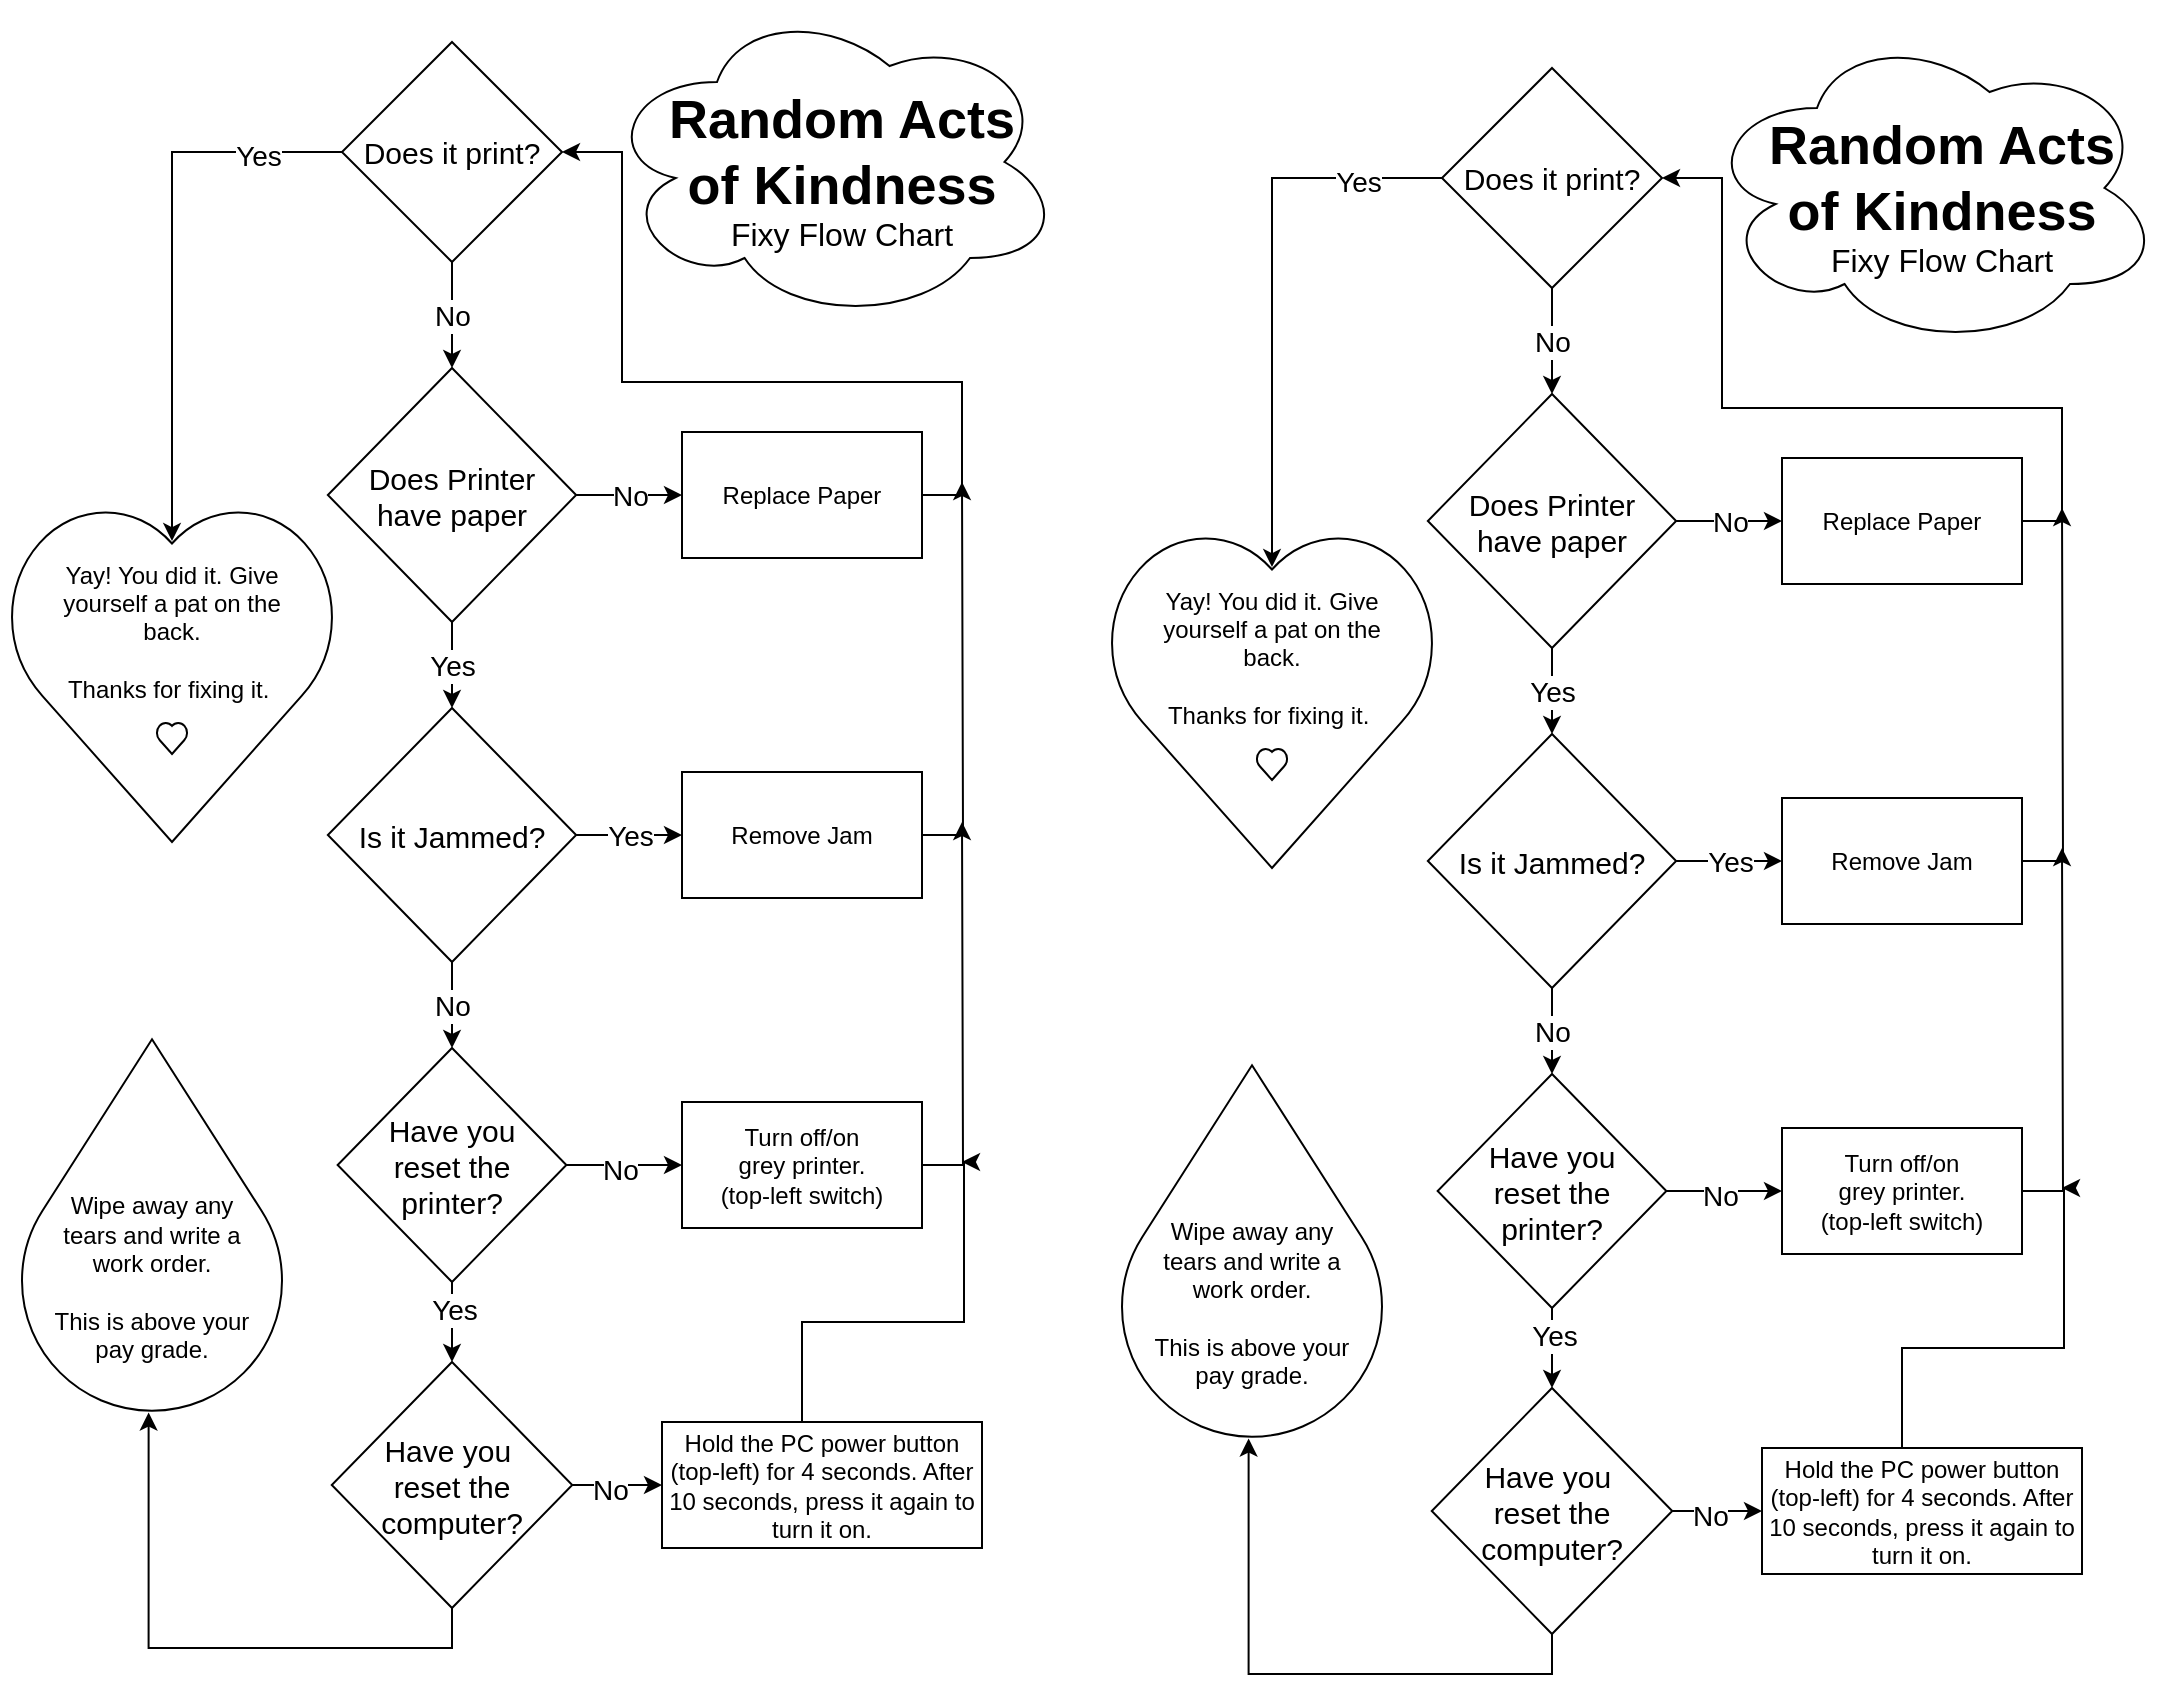 <mxfile version="24.7.16">
  <diagram name="Page-1" id="sM5FA1E4Bid5D8IGym12">
    <mxGraphModel dx="1687" dy="922" grid="1" gridSize="10" guides="1" tooltips="1" connect="1" arrows="1" fold="1" page="1" pageScale="1" pageWidth="1100" pageHeight="850" math="0" shadow="0">
      <root>
        <mxCell id="0" />
        <mxCell id="1" parent="0" />
        <mxCell id="dRSFrFRMlhcJpAc4bKi4-112" value="" style="group" vertex="1" connectable="0" parent="1">
          <mxGeometry x="10" width="530" height="803" as="geometry" />
        </mxCell>
        <mxCell id="dRSFrFRMlhcJpAc4bKi4-71" value="" style="ellipse;shape=cloud;whiteSpace=wrap;html=1;" vertex="1" parent="dRSFrFRMlhcJpAc4bKi4-112">
          <mxGeometry x="300" width="230" height="160" as="geometry" />
        </mxCell>
        <mxCell id="dRSFrFRMlhcJpAc4bKi4-1" value="&lt;font style=&quot;font-size: 15px;&quot;&gt;Does Printer&lt;/font&gt;&lt;div style=&quot;font-size: 15px;&quot;&gt;&lt;font style=&quot;font-size: 15px;&quot;&gt;have paper&lt;/font&gt;&lt;/div&gt;" style="rhombus;whiteSpace=wrap;html=1;" vertex="1" parent="dRSFrFRMlhcJpAc4bKi4-112">
          <mxGeometry x="162.93" y="183" width="124.14" height="127" as="geometry" />
        </mxCell>
        <mxCell id="dRSFrFRMlhcJpAc4bKi4-5" value="" style="verticalLabelPosition=bottom;verticalAlign=top;html=1;shape=mxgraph.basic.heart" vertex="1" parent="dRSFrFRMlhcJpAc4bKi4-112">
          <mxGeometry y="250" width="170" height="170" as="geometry" />
        </mxCell>
        <mxCell id="dRSFrFRMlhcJpAc4bKi4-6" value="=" style="endArrow=classic;html=1;rounded=0;exitX=1;exitY=0.5;exitDx=0;exitDy=0;entryX=0;entryY=0.5;entryDx=0;entryDy=0;" edge="1" parent="dRSFrFRMlhcJpAc4bKi4-112" source="dRSFrFRMlhcJpAc4bKi4-1" target="dRSFrFRMlhcJpAc4bKi4-8">
          <mxGeometry relative="1" as="geometry">
            <mxPoint x="350" y="230" as="sourcePoint" />
            <mxPoint x="360" y="245" as="targetPoint" />
          </mxGeometry>
        </mxCell>
        <mxCell id="dRSFrFRMlhcJpAc4bKi4-7" value="No" style="edgeLabel;resizable=0;html=1;;align=center;verticalAlign=middle;fontSize=14;" connectable="0" vertex="1" parent="dRSFrFRMlhcJpAc4bKi4-6">
          <mxGeometry relative="1" as="geometry" />
        </mxCell>
        <mxCell id="dRSFrFRMlhcJpAc4bKi4-41" style="edgeStyle=orthogonalEdgeStyle;rounded=0;orthogonalLoop=1;jettySize=auto;html=1;exitX=1;exitY=0.5;exitDx=0;exitDy=0;entryX=1;entryY=0.5;entryDx=0;entryDy=0;" edge="1" parent="dRSFrFRMlhcJpAc4bKi4-112" source="dRSFrFRMlhcJpAc4bKi4-8" target="dRSFrFRMlhcJpAc4bKi4-13">
          <mxGeometry relative="1" as="geometry">
            <Array as="points">
              <mxPoint x="480" y="247" />
              <mxPoint x="480" y="190" />
              <mxPoint x="310" y="190" />
              <mxPoint x="310" y="75" />
            </Array>
          </mxGeometry>
        </mxCell>
        <mxCell id="dRSFrFRMlhcJpAc4bKi4-8" value="Replace Paper" style="rounded=0;whiteSpace=wrap;html=1;" vertex="1" parent="dRSFrFRMlhcJpAc4bKi4-112">
          <mxGeometry x="340" y="215" width="120" height="63" as="geometry" />
        </mxCell>
        <mxCell id="dRSFrFRMlhcJpAc4bKi4-11" value="=" style="endArrow=classic;html=1;rounded=0;exitX=0.5;exitY=1;exitDx=0;exitDy=0;entryX=0.5;entryY=0;entryDx=0;entryDy=0;" edge="1" parent="dRSFrFRMlhcJpAc4bKi4-112" source="dRSFrFRMlhcJpAc4bKi4-1" target="dRSFrFRMlhcJpAc4bKi4-14">
          <mxGeometry relative="1" as="geometry">
            <mxPoint x="225" y="310" as="sourcePoint" />
            <mxPoint x="225" y="370" as="targetPoint" />
          </mxGeometry>
        </mxCell>
        <mxCell id="dRSFrFRMlhcJpAc4bKi4-12" value="Yes" style="edgeLabel;resizable=0;html=1;;align=center;verticalAlign=middle;fontSize=14;" connectable="0" vertex="1" parent="dRSFrFRMlhcJpAc4bKi4-11">
          <mxGeometry relative="1" as="geometry" />
        </mxCell>
        <mxCell id="dRSFrFRMlhcJpAc4bKi4-13" value="&lt;span style=&quot;font-size: 15px;&quot;&gt;Does it print?&lt;/span&gt;" style="rhombus;whiteSpace=wrap;html=1;" vertex="1" parent="dRSFrFRMlhcJpAc4bKi4-112">
          <mxGeometry x="170" y="20" width="110" height="110" as="geometry" />
        </mxCell>
        <mxCell id="dRSFrFRMlhcJpAc4bKi4-14" value="&lt;span style=&quot;font-size: 15px;&quot;&gt;Is it Jammed?&lt;/span&gt;" style="rhombus;whiteSpace=wrap;html=1;" vertex="1" parent="dRSFrFRMlhcJpAc4bKi4-112">
          <mxGeometry x="162.93" y="353" width="124.14" height="127" as="geometry" />
        </mxCell>
        <mxCell id="dRSFrFRMlhcJpAc4bKi4-43" style="edgeStyle=orthogonalEdgeStyle;rounded=0;orthogonalLoop=1;jettySize=auto;html=1;exitX=1;exitY=0.5;exitDx=0;exitDy=0;" edge="1" parent="dRSFrFRMlhcJpAc4bKi4-112" source="dRSFrFRMlhcJpAc4bKi4-15">
          <mxGeometry relative="1" as="geometry">
            <mxPoint x="480" y="240" as="targetPoint" />
          </mxGeometry>
        </mxCell>
        <mxCell id="dRSFrFRMlhcJpAc4bKi4-15" value="Remove Jam" style="rounded=0;whiteSpace=wrap;html=1;" vertex="1" parent="dRSFrFRMlhcJpAc4bKi4-112">
          <mxGeometry x="340" y="385" width="120" height="63" as="geometry" />
        </mxCell>
        <mxCell id="dRSFrFRMlhcJpAc4bKi4-16" value="=" style="endArrow=classic;html=1;rounded=0;exitX=1;exitY=0.5;exitDx=0;exitDy=0;entryX=0;entryY=0.5;entryDx=0;entryDy=0;" edge="1" parent="dRSFrFRMlhcJpAc4bKi4-112" source="dRSFrFRMlhcJpAc4bKi4-14" target="dRSFrFRMlhcJpAc4bKi4-15">
          <mxGeometry relative="1" as="geometry">
            <mxPoint x="290" y="380" as="sourcePoint" />
            <mxPoint x="350" y="380" as="targetPoint" />
          </mxGeometry>
        </mxCell>
        <mxCell id="dRSFrFRMlhcJpAc4bKi4-17" value="Yes" style="edgeLabel;resizable=0;html=1;;align=center;verticalAlign=middle;fontSize=14;" connectable="0" vertex="1" parent="dRSFrFRMlhcJpAc4bKi4-16">
          <mxGeometry relative="1" as="geometry" />
        </mxCell>
        <mxCell id="dRSFrFRMlhcJpAc4bKi4-18" value="=" style="endArrow=classic;html=1;rounded=0;exitX=0.5;exitY=1;exitDx=0;exitDy=0;entryX=0.5;entryY=0;entryDx=0;entryDy=0;" edge="1" parent="dRSFrFRMlhcJpAc4bKi4-112" source="dRSFrFRMlhcJpAc4bKi4-14" target="dRSFrFRMlhcJpAc4bKi4-49">
          <mxGeometry relative="1" as="geometry">
            <mxPoint x="224.66" y="525" as="sourcePoint" />
            <mxPoint x="225" y="570" as="targetPoint" />
          </mxGeometry>
        </mxCell>
        <mxCell id="dRSFrFRMlhcJpAc4bKi4-19" value="No" style="edgeLabel;resizable=0;html=1;;align=center;verticalAlign=middle;fontSize=14;" connectable="0" vertex="1" parent="dRSFrFRMlhcJpAc4bKi4-18">
          <mxGeometry relative="1" as="geometry" />
        </mxCell>
        <mxCell id="dRSFrFRMlhcJpAc4bKi4-44" style="edgeStyle=orthogonalEdgeStyle;rounded=0;orthogonalLoop=1;jettySize=auto;html=1;exitX=1;exitY=0.5;exitDx=0;exitDy=0;" edge="1" parent="dRSFrFRMlhcJpAc4bKi4-112" source="dRSFrFRMlhcJpAc4bKi4-20">
          <mxGeometry relative="1" as="geometry">
            <mxPoint x="480" y="410" as="targetPoint" />
          </mxGeometry>
        </mxCell>
        <mxCell id="dRSFrFRMlhcJpAc4bKi4-20" value="Turn off/on&lt;div&gt;grey&amp;nbsp;&lt;span style=&quot;background-color: initial;&quot;&gt;printer.&lt;/span&gt;&lt;div&gt;(top-left switch)&lt;/div&gt;&lt;/div&gt;" style="rounded=0;whiteSpace=wrap;html=1;" vertex="1" parent="dRSFrFRMlhcJpAc4bKi4-112">
          <mxGeometry x="340" y="550" width="120" height="63" as="geometry" />
        </mxCell>
        <mxCell id="dRSFrFRMlhcJpAc4bKi4-21" value="=" style="endArrow=classic;html=1;rounded=0;exitX=0.5;exitY=1;exitDx=0;exitDy=0;entryX=0.5;entryY=0;entryDx=0;entryDy=0;" edge="1" parent="dRSFrFRMlhcJpAc4bKi4-112" source="dRSFrFRMlhcJpAc4bKi4-13" target="dRSFrFRMlhcJpAc4bKi4-1">
          <mxGeometry relative="1" as="geometry">
            <mxPoint x="270" y="130" as="sourcePoint" />
            <mxPoint x="270" y="178" as="targetPoint" />
          </mxGeometry>
        </mxCell>
        <mxCell id="dRSFrFRMlhcJpAc4bKi4-22" value="No" style="edgeLabel;resizable=0;html=1;;align=center;verticalAlign=middle;fontSize=14;" connectable="0" vertex="1" parent="dRSFrFRMlhcJpAc4bKi4-21">
          <mxGeometry relative="1" as="geometry" />
        </mxCell>
        <mxCell id="dRSFrFRMlhcJpAc4bKi4-50" style="edgeStyle=orthogonalEdgeStyle;rounded=0;orthogonalLoop=1;jettySize=auto;html=1;exitX=1;exitY=0.5;exitDx=0;exitDy=0;entryX=0;entryY=0.5;entryDx=0;entryDy=0;" edge="1" parent="dRSFrFRMlhcJpAc4bKi4-112" source="dRSFrFRMlhcJpAc4bKi4-49" target="dRSFrFRMlhcJpAc4bKi4-20">
          <mxGeometry relative="1" as="geometry" />
        </mxCell>
        <mxCell id="dRSFrFRMlhcJpAc4bKi4-51" value="&lt;font style=&quot;font-size: 14px;&quot;&gt;No&lt;/font&gt;" style="edgeLabel;html=1;align=center;verticalAlign=middle;resizable=0;points=[];" vertex="1" connectable="0" parent="dRSFrFRMlhcJpAc4bKi4-50">
          <mxGeometry x="-0.07" y="-2" relative="1" as="geometry">
            <mxPoint as="offset" />
          </mxGeometry>
        </mxCell>
        <mxCell id="dRSFrFRMlhcJpAc4bKi4-57" style="edgeStyle=orthogonalEdgeStyle;rounded=0;orthogonalLoop=1;jettySize=auto;html=1;exitX=0.5;exitY=1;exitDx=0;exitDy=0;entryX=0.5;entryY=0;entryDx=0;entryDy=0;" edge="1" parent="dRSFrFRMlhcJpAc4bKi4-112" source="dRSFrFRMlhcJpAc4bKi4-49" target="dRSFrFRMlhcJpAc4bKi4-52">
          <mxGeometry relative="1" as="geometry" />
        </mxCell>
        <mxCell id="dRSFrFRMlhcJpAc4bKi4-58" value="&lt;font style=&quot;font-size: 14px;&quot;&gt;Yes&lt;/font&gt;" style="edgeLabel;html=1;align=center;verticalAlign=middle;resizable=0;points=[];" vertex="1" connectable="0" parent="dRSFrFRMlhcJpAc4bKi4-57">
          <mxGeometry x="-0.308" y="1" relative="1" as="geometry">
            <mxPoint as="offset" />
          </mxGeometry>
        </mxCell>
        <mxCell id="dRSFrFRMlhcJpAc4bKi4-49" value="&lt;span style=&quot;font-size: 15px;&quot;&gt;Have you&lt;/span&gt;&lt;div&gt;&lt;span style=&quot;font-size: 15px;&quot;&gt;reset the&lt;/span&gt;&lt;/div&gt;&lt;div&gt;&lt;span style=&quot;font-size: 15px;&quot;&gt;printer?&lt;/span&gt;&lt;/div&gt;" style="rhombus;whiteSpace=wrap;html=1;" vertex="1" parent="dRSFrFRMlhcJpAc4bKi4-112">
          <mxGeometry x="167.82" y="523" width="114.37" height="117" as="geometry" />
        </mxCell>
        <mxCell id="dRSFrFRMlhcJpAc4bKi4-54" style="edgeStyle=orthogonalEdgeStyle;rounded=0;orthogonalLoop=1;jettySize=auto;html=1;exitX=1;exitY=0.5;exitDx=0;exitDy=0;entryX=0;entryY=0.5;entryDx=0;entryDy=0;" edge="1" parent="dRSFrFRMlhcJpAc4bKi4-112" source="dRSFrFRMlhcJpAc4bKi4-52" target="dRSFrFRMlhcJpAc4bKi4-53">
          <mxGeometry relative="1" as="geometry" />
        </mxCell>
        <mxCell id="dRSFrFRMlhcJpAc4bKi4-59" value="&lt;font style=&quot;font-size: 14px;&quot;&gt;No&lt;/font&gt;" style="edgeLabel;html=1;align=center;verticalAlign=middle;resizable=0;points=[];" vertex="1" connectable="0" parent="dRSFrFRMlhcJpAc4bKi4-54">
          <mxGeometry x="-0.149" y="-2" relative="1" as="geometry">
            <mxPoint as="offset" />
          </mxGeometry>
        </mxCell>
        <mxCell id="dRSFrFRMlhcJpAc4bKi4-52" value="&lt;span style=&quot;font-size: 15px;&quot;&gt;Have you&amp;nbsp;&lt;/span&gt;&lt;div&gt;&lt;span style=&quot;font-size: 15px;&quot;&gt;reset the&lt;/span&gt;&lt;/div&gt;&lt;div&gt;&lt;span style=&quot;font-size: 15px;&quot;&gt;computer?&lt;/span&gt;&lt;/div&gt;" style="rhombus;whiteSpace=wrap;html=1;" vertex="1" parent="dRSFrFRMlhcJpAc4bKi4-112">
          <mxGeometry x="164.88" y="680" width="120.24" height="123" as="geometry" />
        </mxCell>
        <mxCell id="dRSFrFRMlhcJpAc4bKi4-56" style="edgeStyle=orthogonalEdgeStyle;rounded=0;orthogonalLoop=1;jettySize=auto;html=1;exitX=0.5;exitY=0;exitDx=0;exitDy=0;" edge="1" parent="dRSFrFRMlhcJpAc4bKi4-112" source="dRSFrFRMlhcJpAc4bKi4-53">
          <mxGeometry relative="1" as="geometry">
            <mxPoint x="480" y="580" as="targetPoint" />
            <Array as="points">
              <mxPoint x="400" y="660" />
              <mxPoint x="481" y="660" />
              <mxPoint x="481" y="580" />
            </Array>
          </mxGeometry>
        </mxCell>
        <mxCell id="dRSFrFRMlhcJpAc4bKi4-53" value="Hold the PC power button (top-left) for 4 seconds. After 10 seconds, press it again to turn it on." style="rounded=0;whiteSpace=wrap;html=1;" vertex="1" parent="dRSFrFRMlhcJpAc4bKi4-112">
          <mxGeometry x="330" y="710" width="160" height="63" as="geometry" />
        </mxCell>
        <mxCell id="dRSFrFRMlhcJpAc4bKi4-60" value="" style="verticalLabelPosition=bottom;verticalAlign=top;html=1;shape=mxgraph.basic.drop" vertex="1" parent="dRSFrFRMlhcJpAc4bKi4-112">
          <mxGeometry x="10" y="518.65" width="130" height="185.71" as="geometry" />
        </mxCell>
        <mxCell id="dRSFrFRMlhcJpAc4bKi4-63" style="edgeStyle=orthogonalEdgeStyle;rounded=0;orthogonalLoop=1;jettySize=auto;html=1;exitX=0;exitY=0.5;exitDx=0;exitDy=0;entryX=0.5;entryY=0.115;entryDx=0;entryDy=0;entryPerimeter=0;" edge="1" parent="dRSFrFRMlhcJpAc4bKi4-112" source="dRSFrFRMlhcJpAc4bKi4-13" target="dRSFrFRMlhcJpAc4bKi4-5">
          <mxGeometry relative="1" as="geometry" />
        </mxCell>
        <mxCell id="dRSFrFRMlhcJpAc4bKi4-64" value="&lt;font style=&quot;font-size: 14px;&quot;&gt;Yes&lt;/font&gt;" style="edgeLabel;html=1;align=center;verticalAlign=middle;resizable=0;points=[];" vertex="1" connectable="0" parent="dRSFrFRMlhcJpAc4bKi4-63">
          <mxGeometry x="-0.7" y="2" relative="1" as="geometry">
            <mxPoint as="offset" />
          </mxGeometry>
        </mxCell>
        <mxCell id="dRSFrFRMlhcJpAc4bKi4-65" value="Wipe away any tears and write a work order.&lt;div&gt;&lt;br&gt;&lt;div&gt;This is above your pay grade.&lt;/div&gt;&lt;/div&gt;" style="text;html=1;align=center;verticalAlign=middle;whiteSpace=wrap;rounded=0;" vertex="1" parent="dRSFrFRMlhcJpAc4bKi4-112">
          <mxGeometry x="20" y="590" width="110" height="96" as="geometry" />
        </mxCell>
        <mxCell id="dRSFrFRMlhcJpAc4bKi4-66" value="Yay! You did it. Give yourself a pat on the back.&lt;div&gt;&lt;br&gt;&lt;/div&gt;&lt;div&gt;Thanks for fixing it.&amp;nbsp;&lt;/div&gt;" style="text;html=1;align=center;verticalAlign=middle;whiteSpace=wrap;rounded=0;" vertex="1" parent="dRSFrFRMlhcJpAc4bKi4-112">
          <mxGeometry x="20" y="282.5" width="130" height="65" as="geometry" />
        </mxCell>
        <mxCell id="dRSFrFRMlhcJpAc4bKi4-67" value="" style="verticalLabelPosition=bottom;verticalAlign=top;html=1;shape=mxgraph.basic.heart" vertex="1" parent="dRSFrFRMlhcJpAc4bKi4-112">
          <mxGeometry x="77" y="360" width="16" height="16" as="geometry" />
        </mxCell>
        <mxCell id="dRSFrFRMlhcJpAc4bKi4-68" style="edgeStyle=orthogonalEdgeStyle;rounded=0;orthogonalLoop=1;jettySize=auto;html=1;exitX=0.5;exitY=1;exitDx=0;exitDy=0;entryX=0.487;entryY=1.005;entryDx=0;entryDy=0;entryPerimeter=0;" edge="1" parent="dRSFrFRMlhcJpAc4bKi4-112" source="dRSFrFRMlhcJpAc4bKi4-52" target="dRSFrFRMlhcJpAc4bKi4-60">
          <mxGeometry relative="1" as="geometry" />
        </mxCell>
        <mxCell id="dRSFrFRMlhcJpAc4bKi4-69" value="&lt;font size=&quot;1&quot; style=&quot;&quot;&gt;&lt;b style=&quot;font-size: 27px;&quot;&gt;Random Acts&lt;/b&gt;&lt;/font&gt;&lt;div&gt;&lt;font size=&quot;1&quot; style=&quot;&quot;&gt;&lt;b style=&quot;font-size: 27px;&quot;&gt;of Kindness&lt;/b&gt;&lt;/font&gt;&lt;/div&gt;" style="text;html=1;align=center;verticalAlign=middle;whiteSpace=wrap;rounded=0;" vertex="1" parent="dRSFrFRMlhcJpAc4bKi4-112">
          <mxGeometry x="310" y="40" width="220" height="70" as="geometry" />
        </mxCell>
        <mxCell id="dRSFrFRMlhcJpAc4bKi4-70" value="&lt;font style=&quot;font-size: 16px;&quot;&gt;Fixy Flow Chart&lt;/font&gt;" style="text;html=1;align=center;verticalAlign=middle;whiteSpace=wrap;rounded=0;" vertex="1" parent="dRSFrFRMlhcJpAc4bKi4-112">
          <mxGeometry x="355" y="101" width="130" height="30" as="geometry" />
        </mxCell>
        <mxCell id="dRSFrFRMlhcJpAc4bKi4-113" value="" style="group" vertex="1" connectable="0" parent="1">
          <mxGeometry x="560" y="13" width="530" height="803" as="geometry" />
        </mxCell>
        <mxCell id="dRSFrFRMlhcJpAc4bKi4-72" value="" style="ellipse;shape=cloud;whiteSpace=wrap;html=1;" vertex="1" parent="dRSFrFRMlhcJpAc4bKi4-113">
          <mxGeometry x="300" width="230" height="160" as="geometry" />
        </mxCell>
        <mxCell id="dRSFrFRMlhcJpAc4bKi4-73" value="&lt;font style=&quot;font-size: 15px;&quot;&gt;Does Printer&lt;/font&gt;&lt;div style=&quot;font-size: 15px;&quot;&gt;&lt;font style=&quot;font-size: 15px;&quot;&gt;have paper&lt;/font&gt;&lt;/div&gt;" style="rhombus;whiteSpace=wrap;html=1;" vertex="1" parent="dRSFrFRMlhcJpAc4bKi4-113">
          <mxGeometry x="162.93" y="183" width="124.14" height="127" as="geometry" />
        </mxCell>
        <mxCell id="dRSFrFRMlhcJpAc4bKi4-74" value="" style="verticalLabelPosition=bottom;verticalAlign=top;html=1;shape=mxgraph.basic.heart" vertex="1" parent="dRSFrFRMlhcJpAc4bKi4-113">
          <mxGeometry y="250" width="170" height="170" as="geometry" />
        </mxCell>
        <mxCell id="dRSFrFRMlhcJpAc4bKi4-75" value="=" style="endArrow=classic;html=1;rounded=0;exitX=1;exitY=0.5;exitDx=0;exitDy=0;entryX=0;entryY=0.5;entryDx=0;entryDy=0;" edge="1" parent="dRSFrFRMlhcJpAc4bKi4-113" source="dRSFrFRMlhcJpAc4bKi4-73" target="dRSFrFRMlhcJpAc4bKi4-78">
          <mxGeometry relative="1" as="geometry">
            <mxPoint x="350" y="230" as="sourcePoint" />
            <mxPoint x="360" y="245" as="targetPoint" />
          </mxGeometry>
        </mxCell>
        <mxCell id="dRSFrFRMlhcJpAc4bKi4-76" value="No" style="edgeLabel;resizable=0;html=1;;align=center;verticalAlign=middle;fontSize=14;" connectable="0" vertex="1" parent="dRSFrFRMlhcJpAc4bKi4-75">
          <mxGeometry relative="1" as="geometry" />
        </mxCell>
        <mxCell id="dRSFrFRMlhcJpAc4bKi4-77" style="edgeStyle=orthogonalEdgeStyle;rounded=0;orthogonalLoop=1;jettySize=auto;html=1;exitX=1;exitY=0.5;exitDx=0;exitDy=0;entryX=1;entryY=0.5;entryDx=0;entryDy=0;" edge="1" parent="dRSFrFRMlhcJpAc4bKi4-113" source="dRSFrFRMlhcJpAc4bKi4-78" target="dRSFrFRMlhcJpAc4bKi4-81">
          <mxGeometry relative="1" as="geometry">
            <Array as="points">
              <mxPoint x="480" y="247" />
              <mxPoint x="480" y="190" />
              <mxPoint x="310" y="190" />
              <mxPoint x="310" y="75" />
            </Array>
          </mxGeometry>
        </mxCell>
        <mxCell id="dRSFrFRMlhcJpAc4bKi4-78" value="Replace Paper" style="rounded=0;whiteSpace=wrap;html=1;" vertex="1" parent="dRSFrFRMlhcJpAc4bKi4-113">
          <mxGeometry x="340" y="215" width="120" height="63" as="geometry" />
        </mxCell>
        <mxCell id="dRSFrFRMlhcJpAc4bKi4-79" value="=" style="endArrow=classic;html=1;rounded=0;exitX=0.5;exitY=1;exitDx=0;exitDy=0;entryX=0.5;entryY=0;entryDx=0;entryDy=0;" edge="1" parent="dRSFrFRMlhcJpAc4bKi4-113" source="dRSFrFRMlhcJpAc4bKi4-73" target="dRSFrFRMlhcJpAc4bKi4-82">
          <mxGeometry relative="1" as="geometry">
            <mxPoint x="225" y="310" as="sourcePoint" />
            <mxPoint x="225" y="370" as="targetPoint" />
          </mxGeometry>
        </mxCell>
        <mxCell id="dRSFrFRMlhcJpAc4bKi4-80" value="Yes" style="edgeLabel;resizable=0;html=1;;align=center;verticalAlign=middle;fontSize=14;" connectable="0" vertex="1" parent="dRSFrFRMlhcJpAc4bKi4-79">
          <mxGeometry relative="1" as="geometry" />
        </mxCell>
        <mxCell id="dRSFrFRMlhcJpAc4bKi4-81" value="&lt;span style=&quot;font-size: 15px;&quot;&gt;Does it print?&lt;/span&gt;" style="rhombus;whiteSpace=wrap;html=1;" vertex="1" parent="dRSFrFRMlhcJpAc4bKi4-113">
          <mxGeometry x="170" y="20" width="110" height="110" as="geometry" />
        </mxCell>
        <mxCell id="dRSFrFRMlhcJpAc4bKi4-82" value="&lt;span style=&quot;font-size: 15px;&quot;&gt;Is it Jammed?&lt;/span&gt;" style="rhombus;whiteSpace=wrap;html=1;" vertex="1" parent="dRSFrFRMlhcJpAc4bKi4-113">
          <mxGeometry x="162.93" y="353" width="124.14" height="127" as="geometry" />
        </mxCell>
        <mxCell id="dRSFrFRMlhcJpAc4bKi4-83" style="edgeStyle=orthogonalEdgeStyle;rounded=0;orthogonalLoop=1;jettySize=auto;html=1;exitX=1;exitY=0.5;exitDx=0;exitDy=0;" edge="1" parent="dRSFrFRMlhcJpAc4bKi4-113" source="dRSFrFRMlhcJpAc4bKi4-84">
          <mxGeometry relative="1" as="geometry">
            <mxPoint x="480" y="240" as="targetPoint" />
          </mxGeometry>
        </mxCell>
        <mxCell id="dRSFrFRMlhcJpAc4bKi4-84" value="Remove Jam" style="rounded=0;whiteSpace=wrap;html=1;" vertex="1" parent="dRSFrFRMlhcJpAc4bKi4-113">
          <mxGeometry x="340" y="385" width="120" height="63" as="geometry" />
        </mxCell>
        <mxCell id="dRSFrFRMlhcJpAc4bKi4-85" value="=" style="endArrow=classic;html=1;rounded=0;exitX=1;exitY=0.5;exitDx=0;exitDy=0;entryX=0;entryY=0.5;entryDx=0;entryDy=0;" edge="1" parent="dRSFrFRMlhcJpAc4bKi4-113" source="dRSFrFRMlhcJpAc4bKi4-82" target="dRSFrFRMlhcJpAc4bKi4-84">
          <mxGeometry relative="1" as="geometry">
            <mxPoint x="290" y="380" as="sourcePoint" />
            <mxPoint x="350" y="380" as="targetPoint" />
          </mxGeometry>
        </mxCell>
        <mxCell id="dRSFrFRMlhcJpAc4bKi4-86" value="Yes" style="edgeLabel;resizable=0;html=1;;align=center;verticalAlign=middle;fontSize=14;" connectable="0" vertex="1" parent="dRSFrFRMlhcJpAc4bKi4-85">
          <mxGeometry relative="1" as="geometry" />
        </mxCell>
        <mxCell id="dRSFrFRMlhcJpAc4bKi4-87" value="=" style="endArrow=classic;html=1;rounded=0;exitX=0.5;exitY=1;exitDx=0;exitDy=0;entryX=0.5;entryY=0;entryDx=0;entryDy=0;" edge="1" parent="dRSFrFRMlhcJpAc4bKi4-113" source="dRSFrFRMlhcJpAc4bKi4-82" target="dRSFrFRMlhcJpAc4bKi4-97">
          <mxGeometry relative="1" as="geometry">
            <mxPoint x="224.66" y="525" as="sourcePoint" />
            <mxPoint x="225" y="570" as="targetPoint" />
          </mxGeometry>
        </mxCell>
        <mxCell id="dRSFrFRMlhcJpAc4bKi4-88" value="No" style="edgeLabel;resizable=0;html=1;;align=center;verticalAlign=middle;fontSize=14;" connectable="0" vertex="1" parent="dRSFrFRMlhcJpAc4bKi4-87">
          <mxGeometry relative="1" as="geometry" />
        </mxCell>
        <mxCell id="dRSFrFRMlhcJpAc4bKi4-89" style="edgeStyle=orthogonalEdgeStyle;rounded=0;orthogonalLoop=1;jettySize=auto;html=1;exitX=1;exitY=0.5;exitDx=0;exitDy=0;" edge="1" parent="dRSFrFRMlhcJpAc4bKi4-113" source="dRSFrFRMlhcJpAc4bKi4-90">
          <mxGeometry relative="1" as="geometry">
            <mxPoint x="480" y="410" as="targetPoint" />
          </mxGeometry>
        </mxCell>
        <mxCell id="dRSFrFRMlhcJpAc4bKi4-90" value="Turn off/on&lt;div&gt;grey&amp;nbsp;&lt;span style=&quot;background-color: initial;&quot;&gt;printer.&lt;/span&gt;&lt;div&gt;(top-left switch)&lt;/div&gt;&lt;/div&gt;" style="rounded=0;whiteSpace=wrap;html=1;" vertex="1" parent="dRSFrFRMlhcJpAc4bKi4-113">
          <mxGeometry x="340" y="550" width="120" height="63" as="geometry" />
        </mxCell>
        <mxCell id="dRSFrFRMlhcJpAc4bKi4-91" value="=" style="endArrow=classic;html=1;rounded=0;exitX=0.5;exitY=1;exitDx=0;exitDy=0;entryX=0.5;entryY=0;entryDx=0;entryDy=0;" edge="1" parent="dRSFrFRMlhcJpAc4bKi4-113" source="dRSFrFRMlhcJpAc4bKi4-81" target="dRSFrFRMlhcJpAc4bKi4-73">
          <mxGeometry relative="1" as="geometry">
            <mxPoint x="270" y="130" as="sourcePoint" />
            <mxPoint x="270" y="178" as="targetPoint" />
          </mxGeometry>
        </mxCell>
        <mxCell id="dRSFrFRMlhcJpAc4bKi4-92" value="No" style="edgeLabel;resizable=0;html=1;;align=center;verticalAlign=middle;fontSize=14;" connectable="0" vertex="1" parent="dRSFrFRMlhcJpAc4bKi4-91">
          <mxGeometry relative="1" as="geometry" />
        </mxCell>
        <mxCell id="dRSFrFRMlhcJpAc4bKi4-93" style="edgeStyle=orthogonalEdgeStyle;rounded=0;orthogonalLoop=1;jettySize=auto;html=1;exitX=1;exitY=0.5;exitDx=0;exitDy=0;entryX=0;entryY=0.5;entryDx=0;entryDy=0;" edge="1" parent="dRSFrFRMlhcJpAc4bKi4-113" source="dRSFrFRMlhcJpAc4bKi4-97" target="dRSFrFRMlhcJpAc4bKi4-90">
          <mxGeometry relative="1" as="geometry" />
        </mxCell>
        <mxCell id="dRSFrFRMlhcJpAc4bKi4-94" value="&lt;font style=&quot;font-size: 14px;&quot;&gt;No&lt;/font&gt;" style="edgeLabel;html=1;align=center;verticalAlign=middle;resizable=0;points=[];" vertex="1" connectable="0" parent="dRSFrFRMlhcJpAc4bKi4-93">
          <mxGeometry x="-0.07" y="-2" relative="1" as="geometry">
            <mxPoint as="offset" />
          </mxGeometry>
        </mxCell>
        <mxCell id="dRSFrFRMlhcJpAc4bKi4-95" style="edgeStyle=orthogonalEdgeStyle;rounded=0;orthogonalLoop=1;jettySize=auto;html=1;exitX=0.5;exitY=1;exitDx=0;exitDy=0;entryX=0.5;entryY=0;entryDx=0;entryDy=0;" edge="1" parent="dRSFrFRMlhcJpAc4bKi4-113" source="dRSFrFRMlhcJpAc4bKi4-97" target="dRSFrFRMlhcJpAc4bKi4-100">
          <mxGeometry relative="1" as="geometry" />
        </mxCell>
        <mxCell id="dRSFrFRMlhcJpAc4bKi4-96" value="&lt;font style=&quot;font-size: 14px;&quot;&gt;Yes&lt;/font&gt;" style="edgeLabel;html=1;align=center;verticalAlign=middle;resizable=0;points=[];" vertex="1" connectable="0" parent="dRSFrFRMlhcJpAc4bKi4-95">
          <mxGeometry x="-0.308" y="1" relative="1" as="geometry">
            <mxPoint as="offset" />
          </mxGeometry>
        </mxCell>
        <mxCell id="dRSFrFRMlhcJpAc4bKi4-97" value="&lt;span style=&quot;font-size: 15px;&quot;&gt;Have you&lt;/span&gt;&lt;div&gt;&lt;span style=&quot;font-size: 15px;&quot;&gt;reset the&lt;/span&gt;&lt;/div&gt;&lt;div&gt;&lt;span style=&quot;font-size: 15px;&quot;&gt;printer?&lt;/span&gt;&lt;/div&gt;" style="rhombus;whiteSpace=wrap;html=1;" vertex="1" parent="dRSFrFRMlhcJpAc4bKi4-113">
          <mxGeometry x="167.82" y="523" width="114.37" height="117" as="geometry" />
        </mxCell>
        <mxCell id="dRSFrFRMlhcJpAc4bKi4-98" style="edgeStyle=orthogonalEdgeStyle;rounded=0;orthogonalLoop=1;jettySize=auto;html=1;exitX=1;exitY=0.5;exitDx=0;exitDy=0;entryX=0;entryY=0.5;entryDx=0;entryDy=0;" edge="1" parent="dRSFrFRMlhcJpAc4bKi4-113" source="dRSFrFRMlhcJpAc4bKi4-100" target="dRSFrFRMlhcJpAc4bKi4-102">
          <mxGeometry relative="1" as="geometry" />
        </mxCell>
        <mxCell id="dRSFrFRMlhcJpAc4bKi4-99" value="&lt;font style=&quot;font-size: 14px;&quot;&gt;No&lt;/font&gt;" style="edgeLabel;html=1;align=center;verticalAlign=middle;resizable=0;points=[];" vertex="1" connectable="0" parent="dRSFrFRMlhcJpAc4bKi4-98">
          <mxGeometry x="-0.149" y="-2" relative="1" as="geometry">
            <mxPoint as="offset" />
          </mxGeometry>
        </mxCell>
        <mxCell id="dRSFrFRMlhcJpAc4bKi4-100" value="&lt;span style=&quot;font-size: 15px;&quot;&gt;Have you&amp;nbsp;&lt;/span&gt;&lt;div&gt;&lt;span style=&quot;font-size: 15px;&quot;&gt;reset the&lt;/span&gt;&lt;/div&gt;&lt;div&gt;&lt;span style=&quot;font-size: 15px;&quot;&gt;computer?&lt;/span&gt;&lt;/div&gt;" style="rhombus;whiteSpace=wrap;html=1;" vertex="1" parent="dRSFrFRMlhcJpAc4bKi4-113">
          <mxGeometry x="164.88" y="680" width="120.24" height="123" as="geometry" />
        </mxCell>
        <mxCell id="dRSFrFRMlhcJpAc4bKi4-101" style="edgeStyle=orthogonalEdgeStyle;rounded=0;orthogonalLoop=1;jettySize=auto;html=1;exitX=0.5;exitY=0;exitDx=0;exitDy=0;" edge="1" parent="dRSFrFRMlhcJpAc4bKi4-113" source="dRSFrFRMlhcJpAc4bKi4-102">
          <mxGeometry relative="1" as="geometry">
            <mxPoint x="480" y="580" as="targetPoint" />
            <Array as="points">
              <mxPoint x="400" y="660" />
              <mxPoint x="481" y="660" />
              <mxPoint x="481" y="580" />
            </Array>
          </mxGeometry>
        </mxCell>
        <mxCell id="dRSFrFRMlhcJpAc4bKi4-102" value="Hold the PC power button (top-left) for 4 seconds. After 10 seconds, press it again to turn it on." style="rounded=0;whiteSpace=wrap;html=1;" vertex="1" parent="dRSFrFRMlhcJpAc4bKi4-113">
          <mxGeometry x="330" y="710" width="160" height="63" as="geometry" />
        </mxCell>
        <mxCell id="dRSFrFRMlhcJpAc4bKi4-103" value="" style="verticalLabelPosition=bottom;verticalAlign=top;html=1;shape=mxgraph.basic.drop" vertex="1" parent="dRSFrFRMlhcJpAc4bKi4-113">
          <mxGeometry x="10" y="518.65" width="130" height="185.71" as="geometry" />
        </mxCell>
        <mxCell id="dRSFrFRMlhcJpAc4bKi4-104" style="edgeStyle=orthogonalEdgeStyle;rounded=0;orthogonalLoop=1;jettySize=auto;html=1;exitX=0;exitY=0.5;exitDx=0;exitDy=0;entryX=0.5;entryY=0.115;entryDx=0;entryDy=0;entryPerimeter=0;" edge="1" parent="dRSFrFRMlhcJpAc4bKi4-113" source="dRSFrFRMlhcJpAc4bKi4-81" target="dRSFrFRMlhcJpAc4bKi4-74">
          <mxGeometry relative="1" as="geometry" />
        </mxCell>
        <mxCell id="dRSFrFRMlhcJpAc4bKi4-105" value="&lt;font style=&quot;font-size: 14px;&quot;&gt;Yes&lt;/font&gt;" style="edgeLabel;html=1;align=center;verticalAlign=middle;resizable=0;points=[];" vertex="1" connectable="0" parent="dRSFrFRMlhcJpAc4bKi4-104">
          <mxGeometry x="-0.7" y="2" relative="1" as="geometry">
            <mxPoint as="offset" />
          </mxGeometry>
        </mxCell>
        <mxCell id="dRSFrFRMlhcJpAc4bKi4-106" value="Wipe away any tears and write a work order.&lt;div&gt;&lt;br&gt;&lt;div&gt;This is above your pay grade.&lt;/div&gt;&lt;/div&gt;" style="text;html=1;align=center;verticalAlign=middle;whiteSpace=wrap;rounded=0;" vertex="1" parent="dRSFrFRMlhcJpAc4bKi4-113">
          <mxGeometry x="20" y="590" width="110" height="96" as="geometry" />
        </mxCell>
        <mxCell id="dRSFrFRMlhcJpAc4bKi4-107" value="Yay! You did it. Give yourself a pat on the back.&lt;div&gt;&lt;br&gt;&lt;/div&gt;&lt;div&gt;Thanks for fixing it.&amp;nbsp;&lt;/div&gt;" style="text;html=1;align=center;verticalAlign=middle;whiteSpace=wrap;rounded=0;" vertex="1" parent="dRSFrFRMlhcJpAc4bKi4-113">
          <mxGeometry x="20" y="282.5" width="130" height="65" as="geometry" />
        </mxCell>
        <mxCell id="dRSFrFRMlhcJpAc4bKi4-108" value="" style="verticalLabelPosition=bottom;verticalAlign=top;html=1;shape=mxgraph.basic.heart" vertex="1" parent="dRSFrFRMlhcJpAc4bKi4-113">
          <mxGeometry x="77" y="360" width="16" height="16" as="geometry" />
        </mxCell>
        <mxCell id="dRSFrFRMlhcJpAc4bKi4-109" style="edgeStyle=orthogonalEdgeStyle;rounded=0;orthogonalLoop=1;jettySize=auto;html=1;exitX=0.5;exitY=1;exitDx=0;exitDy=0;entryX=0.487;entryY=1.005;entryDx=0;entryDy=0;entryPerimeter=0;" edge="1" parent="dRSFrFRMlhcJpAc4bKi4-113" source="dRSFrFRMlhcJpAc4bKi4-100" target="dRSFrFRMlhcJpAc4bKi4-103">
          <mxGeometry relative="1" as="geometry" />
        </mxCell>
        <mxCell id="dRSFrFRMlhcJpAc4bKi4-110" value="&lt;font size=&quot;1&quot; style=&quot;&quot;&gt;&lt;b style=&quot;font-size: 27px;&quot;&gt;Random Acts&lt;/b&gt;&lt;/font&gt;&lt;div&gt;&lt;font size=&quot;1&quot; style=&quot;&quot;&gt;&lt;b style=&quot;font-size: 27px;&quot;&gt;of Kindness&lt;/b&gt;&lt;/font&gt;&lt;/div&gt;" style="text;html=1;align=center;verticalAlign=middle;whiteSpace=wrap;rounded=0;" vertex="1" parent="dRSFrFRMlhcJpAc4bKi4-113">
          <mxGeometry x="310" y="40" width="220" height="70" as="geometry" />
        </mxCell>
        <mxCell id="dRSFrFRMlhcJpAc4bKi4-111" value="&lt;font style=&quot;font-size: 16px;&quot;&gt;Fixy Flow Chart&lt;/font&gt;" style="text;html=1;align=center;verticalAlign=middle;whiteSpace=wrap;rounded=0;" vertex="1" parent="dRSFrFRMlhcJpAc4bKi4-113">
          <mxGeometry x="355" y="101" width="130" height="30" as="geometry" />
        </mxCell>
      </root>
    </mxGraphModel>
  </diagram>
</mxfile>
